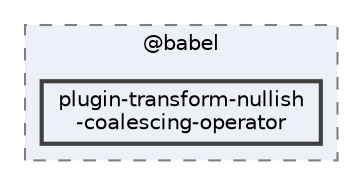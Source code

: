 digraph "pkiclassroomrescheduler/src/main/frontend/node_modules/@babel/plugin-transform-nullish-coalescing-operator"
{
 // LATEX_PDF_SIZE
  bgcolor="transparent";
  edge [fontname=Helvetica,fontsize=10,labelfontname=Helvetica,labelfontsize=10];
  node [fontname=Helvetica,fontsize=10,shape=box,height=0.2,width=0.4];
  compound=true
  subgraph clusterdir_bc8070c8b402176472541bb6f0cba6df {
    graph [ bgcolor="#edf0f7", pencolor="grey50", label="@babel", fontname=Helvetica,fontsize=10 style="filled,dashed", URL="dir_bc8070c8b402176472541bb6f0cba6df.html",tooltip=""]
  dir_fb634e9325337d48492460c30b553c8c [label="plugin-transform-nullish\l-coalescing-operator", fillcolor="#edf0f7", color="grey25", style="filled,bold", URL="dir_fb634e9325337d48492460c30b553c8c.html",tooltip=""];
  }
}
